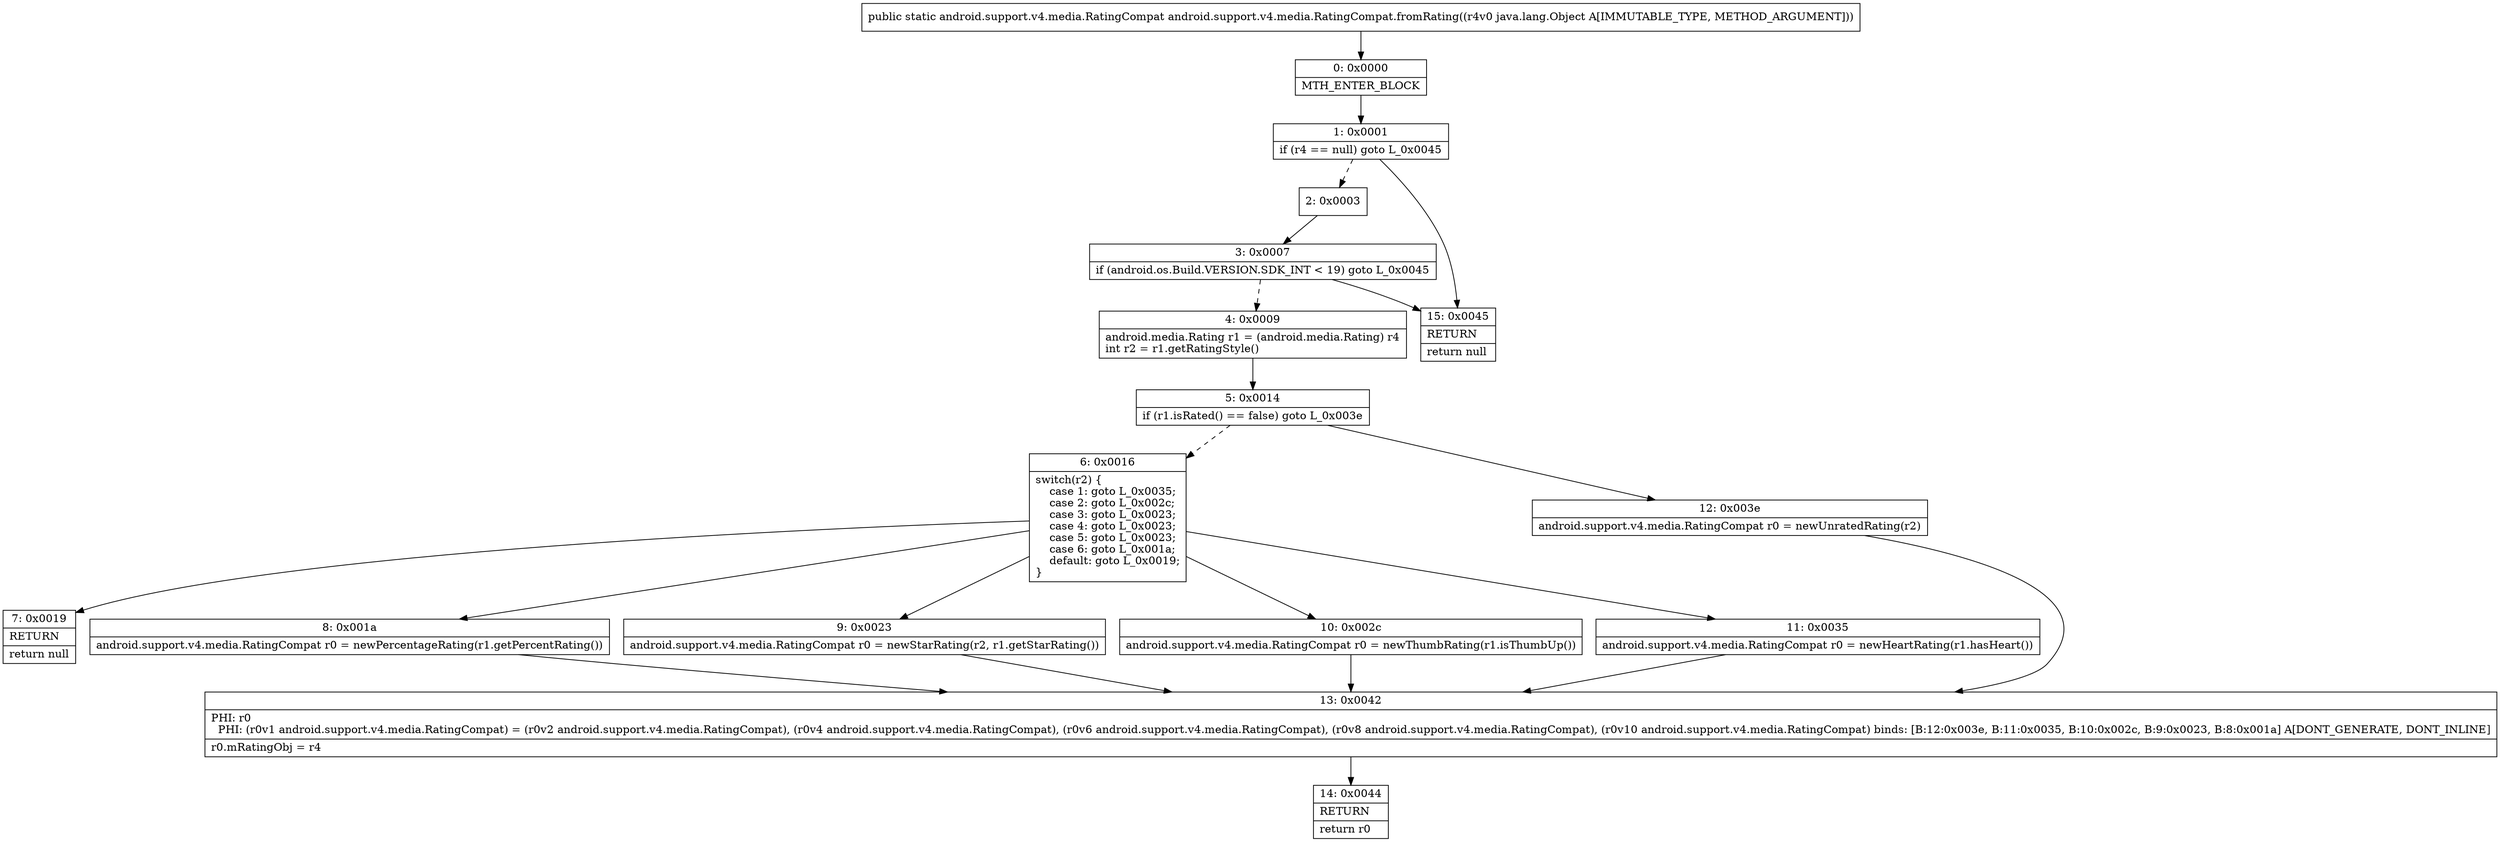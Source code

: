 digraph "CFG forandroid.support.v4.media.RatingCompat.fromRating(Ljava\/lang\/Object;)Landroid\/support\/v4\/media\/RatingCompat;" {
Node_0 [shape=record,label="{0\:\ 0x0000|MTH_ENTER_BLOCK\l}"];
Node_1 [shape=record,label="{1\:\ 0x0001|if (r4 == null) goto L_0x0045\l}"];
Node_2 [shape=record,label="{2\:\ 0x0003}"];
Node_3 [shape=record,label="{3\:\ 0x0007|if (android.os.Build.VERSION.SDK_INT \< 19) goto L_0x0045\l}"];
Node_4 [shape=record,label="{4\:\ 0x0009|android.media.Rating r1 = (android.media.Rating) r4\lint r2 = r1.getRatingStyle()\l}"];
Node_5 [shape=record,label="{5\:\ 0x0014|if (r1.isRated() == false) goto L_0x003e\l}"];
Node_6 [shape=record,label="{6\:\ 0x0016|switch(r2) \{\l    case 1: goto L_0x0035;\l    case 2: goto L_0x002c;\l    case 3: goto L_0x0023;\l    case 4: goto L_0x0023;\l    case 5: goto L_0x0023;\l    case 6: goto L_0x001a;\l    default: goto L_0x0019;\l\}\l}"];
Node_7 [shape=record,label="{7\:\ 0x0019|RETURN\l|return null\l}"];
Node_8 [shape=record,label="{8\:\ 0x001a|android.support.v4.media.RatingCompat r0 = newPercentageRating(r1.getPercentRating())\l}"];
Node_9 [shape=record,label="{9\:\ 0x0023|android.support.v4.media.RatingCompat r0 = newStarRating(r2, r1.getStarRating())\l}"];
Node_10 [shape=record,label="{10\:\ 0x002c|android.support.v4.media.RatingCompat r0 = newThumbRating(r1.isThumbUp())\l}"];
Node_11 [shape=record,label="{11\:\ 0x0035|android.support.v4.media.RatingCompat r0 = newHeartRating(r1.hasHeart())\l}"];
Node_12 [shape=record,label="{12\:\ 0x003e|android.support.v4.media.RatingCompat r0 = newUnratedRating(r2)\l}"];
Node_13 [shape=record,label="{13\:\ 0x0042|PHI: r0 \l  PHI: (r0v1 android.support.v4.media.RatingCompat) = (r0v2 android.support.v4.media.RatingCompat), (r0v4 android.support.v4.media.RatingCompat), (r0v6 android.support.v4.media.RatingCompat), (r0v8 android.support.v4.media.RatingCompat), (r0v10 android.support.v4.media.RatingCompat) binds: [B:12:0x003e, B:11:0x0035, B:10:0x002c, B:9:0x0023, B:8:0x001a] A[DONT_GENERATE, DONT_INLINE]\l|r0.mRatingObj = r4\l}"];
Node_14 [shape=record,label="{14\:\ 0x0044|RETURN\l|return r0\l}"];
Node_15 [shape=record,label="{15\:\ 0x0045|RETURN\l|return null\l}"];
MethodNode[shape=record,label="{public static android.support.v4.media.RatingCompat android.support.v4.media.RatingCompat.fromRating((r4v0 java.lang.Object A[IMMUTABLE_TYPE, METHOD_ARGUMENT])) }"];
MethodNode -> Node_0;
Node_0 -> Node_1;
Node_1 -> Node_2[style=dashed];
Node_1 -> Node_15;
Node_2 -> Node_3;
Node_3 -> Node_4[style=dashed];
Node_3 -> Node_15;
Node_4 -> Node_5;
Node_5 -> Node_6[style=dashed];
Node_5 -> Node_12;
Node_6 -> Node_7;
Node_6 -> Node_8;
Node_6 -> Node_9;
Node_6 -> Node_10;
Node_6 -> Node_11;
Node_8 -> Node_13;
Node_9 -> Node_13;
Node_10 -> Node_13;
Node_11 -> Node_13;
Node_12 -> Node_13;
Node_13 -> Node_14;
}

